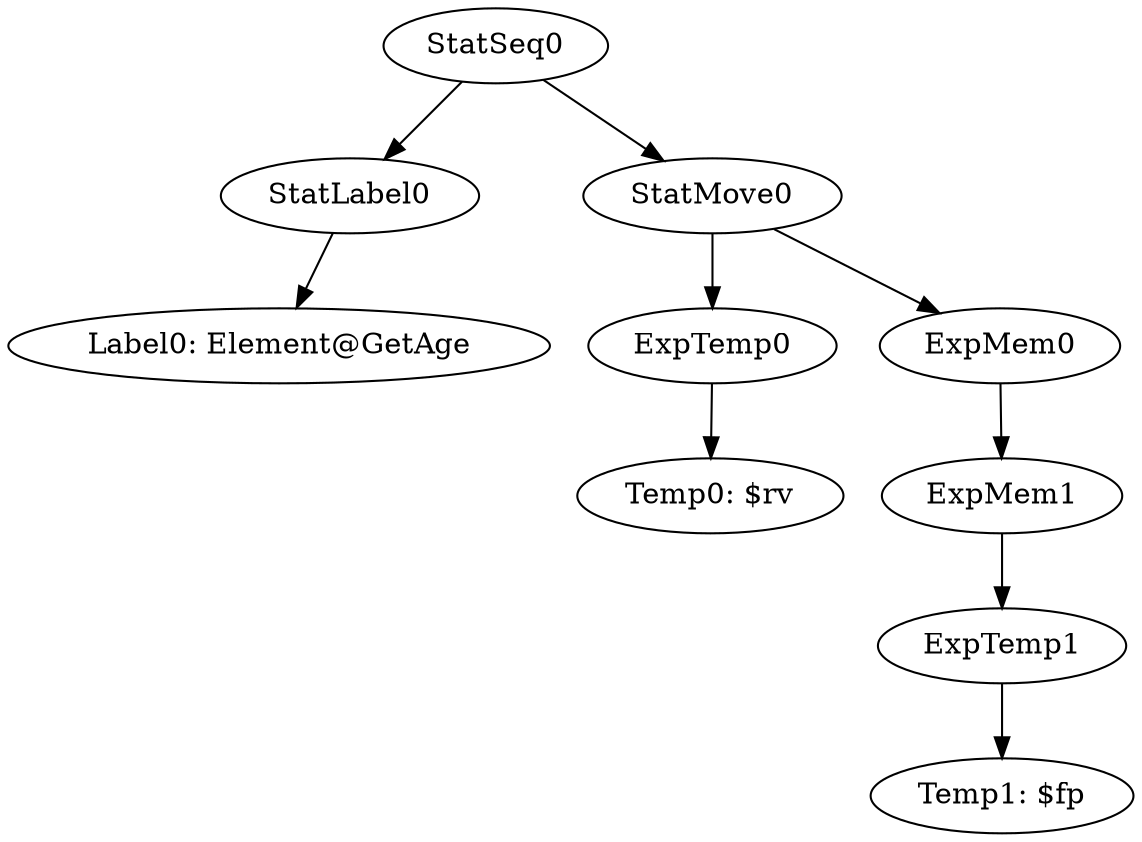 digraph {
	ordering = out;
	ExpMem0 -> ExpMem1;
	ExpMem1 -> ExpTemp1;
	ExpTemp1 -> "Temp1: $fp";
	StatLabel0 -> "Label0: Element@GetAge";
	StatSeq0 -> StatLabel0;
	StatSeq0 -> StatMove0;
	ExpTemp0 -> "Temp0: $rv";
	StatMove0 -> ExpTemp0;
	StatMove0 -> ExpMem0;
}

